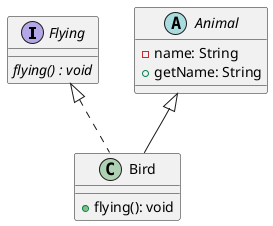 @startuml
interface Flying{
    {abstract} flying() : void
}
abstract class Animal{
    -name: String
    +getName: String
}
class Bird{
    + flying(): void
}

Flying <|.. Bird
Animal <|-- Bird
@enduml